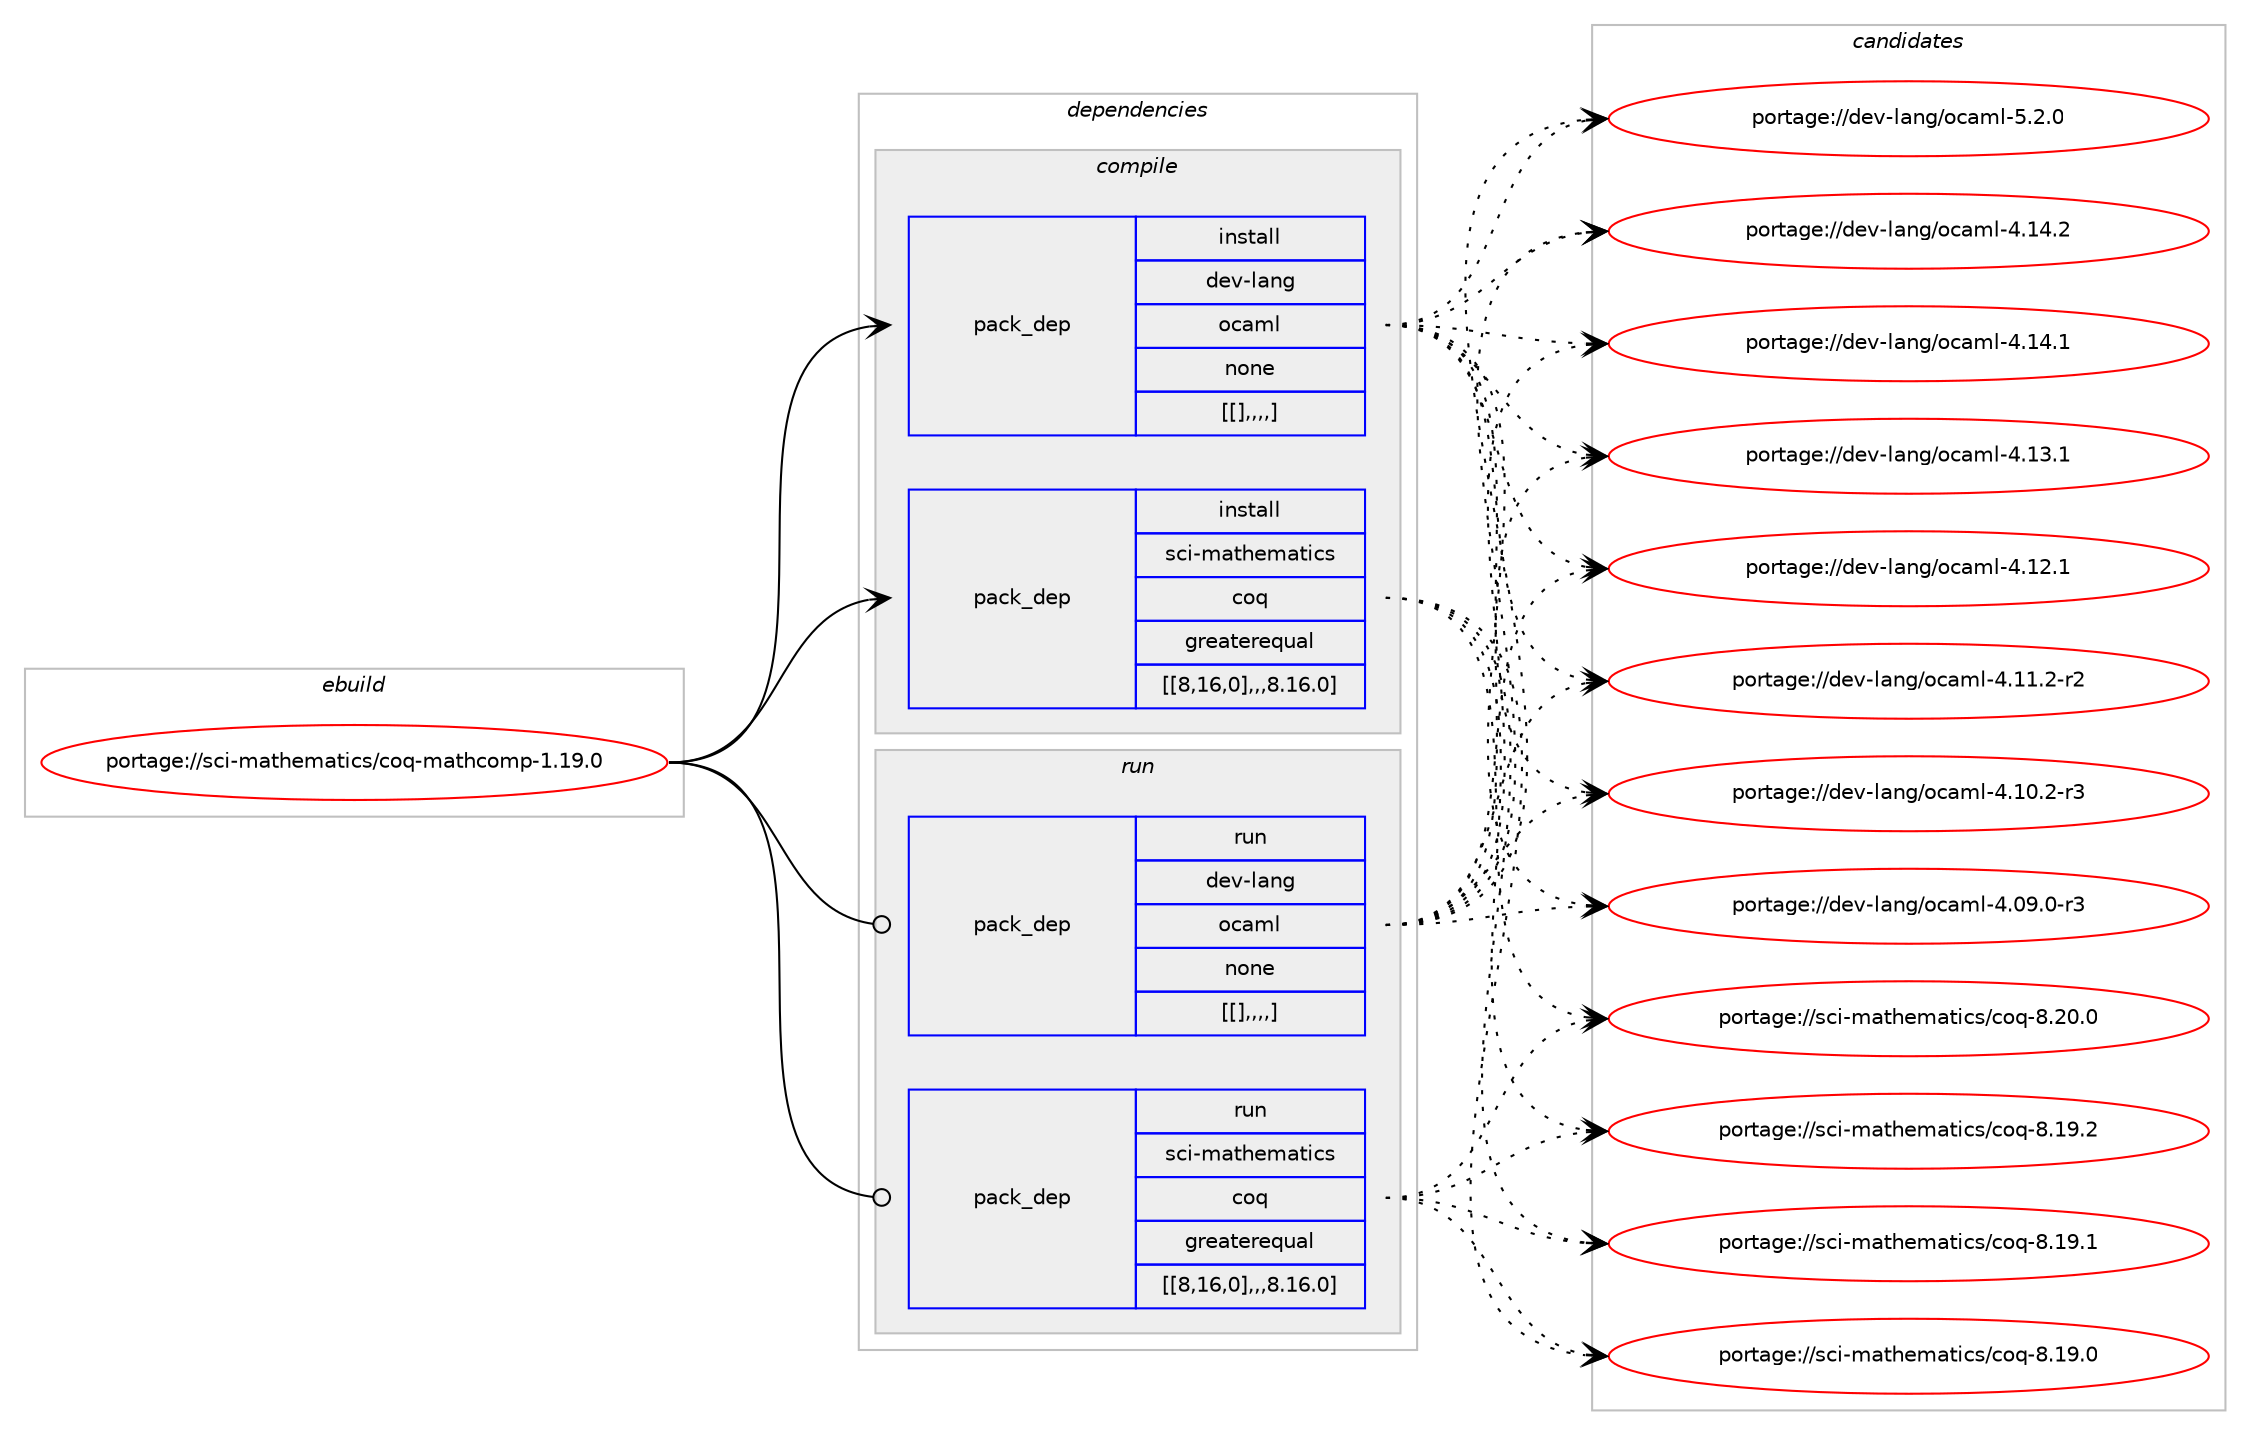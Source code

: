 digraph prolog {

# *************
# Graph options
# *************

newrank=true;
concentrate=true;
compound=true;
graph [rankdir=LR,fontname=Helvetica,fontsize=10,ranksep=1.5];#, ranksep=2.5, nodesep=0.2];
edge  [arrowhead=vee];
node  [fontname=Helvetica,fontsize=10];

# **********
# The ebuild
# **********

subgraph cluster_leftcol {
color=gray;
label=<<i>ebuild</i>>;
id [label="portage://sci-mathematics/coq-mathcomp-1.19.0", color=red, width=4, href="../sci-mathematics/coq-mathcomp-1.19.0.svg"];
}

# ****************
# The dependencies
# ****************

subgraph cluster_midcol {
color=gray;
label=<<i>dependencies</i>>;
subgraph cluster_compile {
fillcolor="#eeeeee";
style=filled;
label=<<i>compile</i>>;
subgraph pack768 {
dependency1047 [label=<<TABLE BORDER="0" CELLBORDER="1" CELLSPACING="0" CELLPADDING="4" WIDTH="220"><TR><TD ROWSPAN="6" CELLPADDING="30">pack_dep</TD></TR><TR><TD WIDTH="110">install</TD></TR><TR><TD>dev-lang</TD></TR><TR><TD>ocaml</TD></TR><TR><TD>none</TD></TR><TR><TD>[[],,,,]</TD></TR></TABLE>>, shape=none, color=blue];
}
id:e -> dependency1047:w [weight=20,style="solid",arrowhead="vee"];
subgraph pack775 {
dependency1055 [label=<<TABLE BORDER="0" CELLBORDER="1" CELLSPACING="0" CELLPADDING="4" WIDTH="220"><TR><TD ROWSPAN="6" CELLPADDING="30">pack_dep</TD></TR><TR><TD WIDTH="110">install</TD></TR><TR><TD>sci-mathematics</TD></TR><TR><TD>coq</TD></TR><TR><TD>greaterequal</TD></TR><TR><TD>[[8,16,0],,,8.16.0]</TD></TR></TABLE>>, shape=none, color=blue];
}
id:e -> dependency1055:w [weight=20,style="solid",arrowhead="vee"];
}
subgraph cluster_compileandrun {
fillcolor="#eeeeee";
style=filled;
label=<<i>compile and run</i>>;
}
subgraph cluster_run {
fillcolor="#eeeeee";
style=filled;
label=<<i>run</i>>;
subgraph pack784 {
dependency1068 [label=<<TABLE BORDER="0" CELLBORDER="1" CELLSPACING="0" CELLPADDING="4" WIDTH="220"><TR><TD ROWSPAN="6" CELLPADDING="30">pack_dep</TD></TR><TR><TD WIDTH="110">run</TD></TR><TR><TD>dev-lang</TD></TR><TR><TD>ocaml</TD></TR><TR><TD>none</TD></TR><TR><TD>[[],,,,]</TD></TR></TABLE>>, shape=none, color=blue];
}
id:e -> dependency1068:w [weight=20,style="solid",arrowhead="odot"];
subgraph pack791 {
dependency1074 [label=<<TABLE BORDER="0" CELLBORDER="1" CELLSPACING="0" CELLPADDING="4" WIDTH="220"><TR><TD ROWSPAN="6" CELLPADDING="30">pack_dep</TD></TR><TR><TD WIDTH="110">run</TD></TR><TR><TD>sci-mathematics</TD></TR><TR><TD>coq</TD></TR><TR><TD>greaterequal</TD></TR><TR><TD>[[8,16,0],,,8.16.0]</TD></TR></TABLE>>, shape=none, color=blue];
}
id:e -> dependency1074:w [weight=20,style="solid",arrowhead="odot"];
}
}

# **************
# The candidates
# **************

subgraph cluster_choices {
rank=same;
color=gray;
label=<<i>candidates</i>>;

subgraph choice600 {
color=black;
nodesep=1;
choice1001011184510897110103471119997109108455346504648 [label="portage://dev-lang/ocaml-5.2.0", color=red, width=4,href="../dev-lang/ocaml-5.2.0.svg"];
choice100101118451089711010347111999710910845524649524650 [label="portage://dev-lang/ocaml-4.14.2", color=red, width=4,href="../dev-lang/ocaml-4.14.2.svg"];
choice100101118451089711010347111999710910845524649524649 [label="portage://dev-lang/ocaml-4.14.1", color=red, width=4,href="../dev-lang/ocaml-4.14.1.svg"];
choice100101118451089711010347111999710910845524649514649 [label="portage://dev-lang/ocaml-4.13.1", color=red, width=4,href="../dev-lang/ocaml-4.13.1.svg"];
choice100101118451089711010347111999710910845524649504649 [label="portage://dev-lang/ocaml-4.12.1", color=red, width=4,href="../dev-lang/ocaml-4.12.1.svg"];
choice1001011184510897110103471119997109108455246494946504511450 [label="portage://dev-lang/ocaml-4.11.2-r2", color=red, width=4,href="../dev-lang/ocaml-4.11.2-r2.svg"];
choice1001011184510897110103471119997109108455246494846504511451 [label="portage://dev-lang/ocaml-4.10.2-r3", color=red, width=4,href="../dev-lang/ocaml-4.10.2-r3.svg"];
choice1001011184510897110103471119997109108455246485746484511451 [label="portage://dev-lang/ocaml-4.09.0-r3", color=red, width=4,href="../dev-lang/ocaml-4.09.0-r3.svg"];
dependency1047:e -> choice1001011184510897110103471119997109108455346504648:w [style=dotted,weight="100"];
dependency1047:e -> choice100101118451089711010347111999710910845524649524650:w [style=dotted,weight="100"];
dependency1047:e -> choice100101118451089711010347111999710910845524649524649:w [style=dotted,weight="100"];
dependency1047:e -> choice100101118451089711010347111999710910845524649514649:w [style=dotted,weight="100"];
dependency1047:e -> choice100101118451089711010347111999710910845524649504649:w [style=dotted,weight="100"];
dependency1047:e -> choice1001011184510897110103471119997109108455246494946504511450:w [style=dotted,weight="100"];
dependency1047:e -> choice1001011184510897110103471119997109108455246494846504511451:w [style=dotted,weight="100"];
dependency1047:e -> choice1001011184510897110103471119997109108455246485746484511451:w [style=dotted,weight="100"];
}
subgraph choice618 {
color=black;
nodesep=1;
choice1159910545109971161041011099711610599115479911111345564650484648 [label="portage://sci-mathematics/coq-8.20.0", color=red, width=4,href="../sci-mathematics/coq-8.20.0.svg"];
choice1159910545109971161041011099711610599115479911111345564649574650 [label="portage://sci-mathematics/coq-8.19.2", color=red, width=4,href="../sci-mathematics/coq-8.19.2.svg"];
choice1159910545109971161041011099711610599115479911111345564649574649 [label="portage://sci-mathematics/coq-8.19.1", color=red, width=4,href="../sci-mathematics/coq-8.19.1.svg"];
choice1159910545109971161041011099711610599115479911111345564649574648 [label="portage://sci-mathematics/coq-8.19.0", color=red, width=4,href="../sci-mathematics/coq-8.19.0.svg"];
dependency1055:e -> choice1159910545109971161041011099711610599115479911111345564650484648:w [style=dotted,weight="100"];
dependency1055:e -> choice1159910545109971161041011099711610599115479911111345564649574650:w [style=dotted,weight="100"];
dependency1055:e -> choice1159910545109971161041011099711610599115479911111345564649574649:w [style=dotted,weight="100"];
dependency1055:e -> choice1159910545109971161041011099711610599115479911111345564649574648:w [style=dotted,weight="100"];
}
subgraph choice630 {
color=black;
nodesep=1;
choice1001011184510897110103471119997109108455346504648 [label="portage://dev-lang/ocaml-5.2.0", color=red, width=4,href="../dev-lang/ocaml-5.2.0.svg"];
choice100101118451089711010347111999710910845524649524650 [label="portage://dev-lang/ocaml-4.14.2", color=red, width=4,href="../dev-lang/ocaml-4.14.2.svg"];
choice100101118451089711010347111999710910845524649524649 [label="portage://dev-lang/ocaml-4.14.1", color=red, width=4,href="../dev-lang/ocaml-4.14.1.svg"];
choice100101118451089711010347111999710910845524649514649 [label="portage://dev-lang/ocaml-4.13.1", color=red, width=4,href="../dev-lang/ocaml-4.13.1.svg"];
choice100101118451089711010347111999710910845524649504649 [label="portage://dev-lang/ocaml-4.12.1", color=red, width=4,href="../dev-lang/ocaml-4.12.1.svg"];
choice1001011184510897110103471119997109108455246494946504511450 [label="portage://dev-lang/ocaml-4.11.2-r2", color=red, width=4,href="../dev-lang/ocaml-4.11.2-r2.svg"];
choice1001011184510897110103471119997109108455246494846504511451 [label="portage://dev-lang/ocaml-4.10.2-r3", color=red, width=4,href="../dev-lang/ocaml-4.10.2-r3.svg"];
choice1001011184510897110103471119997109108455246485746484511451 [label="portage://dev-lang/ocaml-4.09.0-r3", color=red, width=4,href="../dev-lang/ocaml-4.09.0-r3.svg"];
dependency1068:e -> choice1001011184510897110103471119997109108455346504648:w [style=dotted,weight="100"];
dependency1068:e -> choice100101118451089711010347111999710910845524649524650:w [style=dotted,weight="100"];
dependency1068:e -> choice100101118451089711010347111999710910845524649524649:w [style=dotted,weight="100"];
dependency1068:e -> choice100101118451089711010347111999710910845524649514649:w [style=dotted,weight="100"];
dependency1068:e -> choice100101118451089711010347111999710910845524649504649:w [style=dotted,weight="100"];
dependency1068:e -> choice1001011184510897110103471119997109108455246494946504511450:w [style=dotted,weight="100"];
dependency1068:e -> choice1001011184510897110103471119997109108455246494846504511451:w [style=dotted,weight="100"];
dependency1068:e -> choice1001011184510897110103471119997109108455246485746484511451:w [style=dotted,weight="100"];
}
subgraph choice660 {
color=black;
nodesep=1;
choice1159910545109971161041011099711610599115479911111345564650484648 [label="portage://sci-mathematics/coq-8.20.0", color=red, width=4,href="../sci-mathematics/coq-8.20.0.svg"];
choice1159910545109971161041011099711610599115479911111345564649574650 [label="portage://sci-mathematics/coq-8.19.2", color=red, width=4,href="../sci-mathematics/coq-8.19.2.svg"];
choice1159910545109971161041011099711610599115479911111345564649574649 [label="portage://sci-mathematics/coq-8.19.1", color=red, width=4,href="../sci-mathematics/coq-8.19.1.svg"];
choice1159910545109971161041011099711610599115479911111345564649574648 [label="portage://sci-mathematics/coq-8.19.0", color=red, width=4,href="../sci-mathematics/coq-8.19.0.svg"];
dependency1074:e -> choice1159910545109971161041011099711610599115479911111345564650484648:w [style=dotted,weight="100"];
dependency1074:e -> choice1159910545109971161041011099711610599115479911111345564649574650:w [style=dotted,weight="100"];
dependency1074:e -> choice1159910545109971161041011099711610599115479911111345564649574649:w [style=dotted,weight="100"];
dependency1074:e -> choice1159910545109971161041011099711610599115479911111345564649574648:w [style=dotted,weight="100"];
}
}

}
